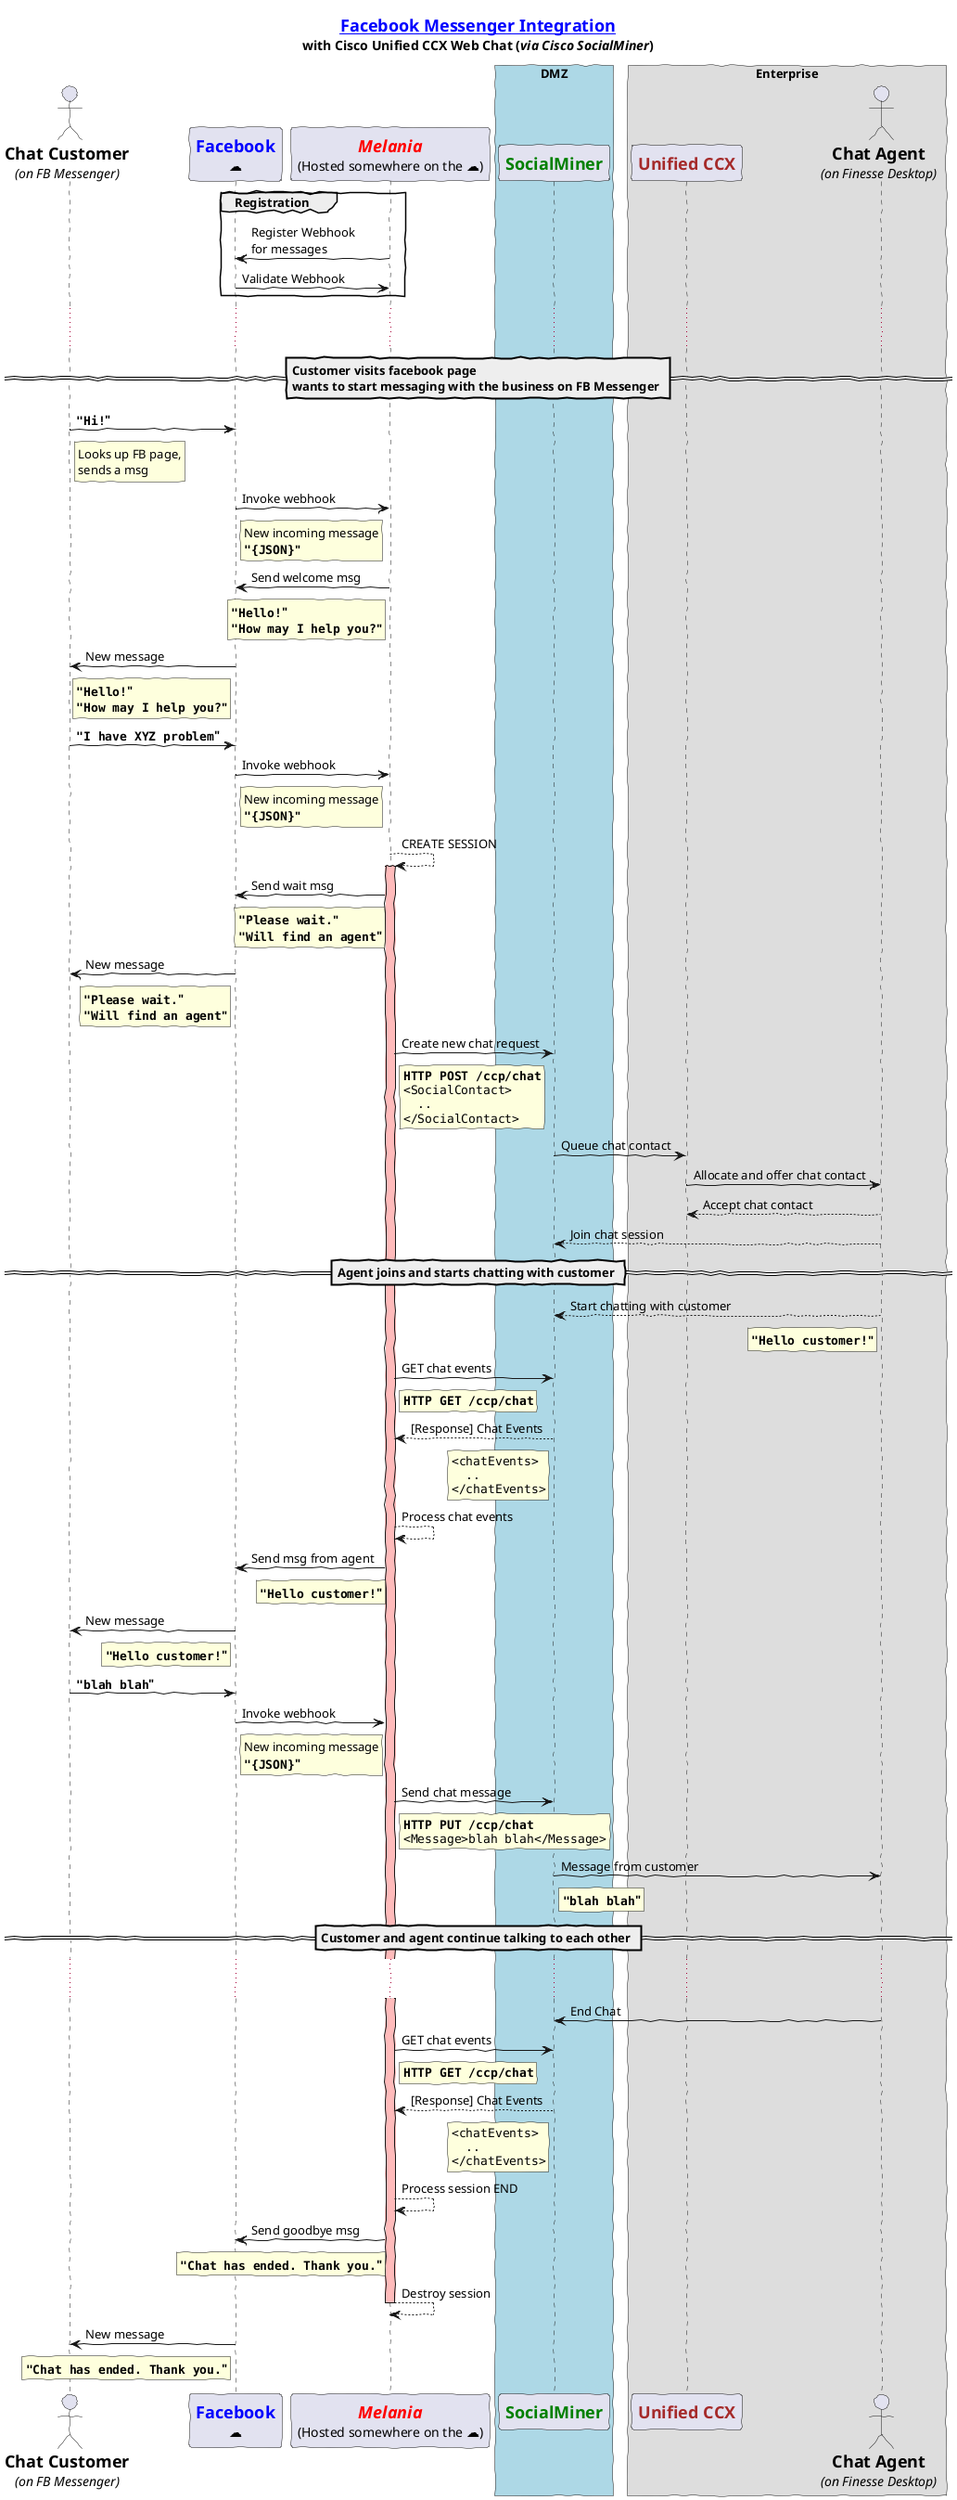 @startuml
!pragma teoz true
skinparam handwritten true

title <size:18><color blue>__Facebook Messenger Integration__</color></size>\nwith Cisco Unified CCX Web Chat (//via Cisco SocialMiner//)

actor customer as "<size:18>**Chat Customer**</size>\n//(on FB Messenger)//"
participant facebook as "<size:18><color blue>**Facebook**</color></size>\n☁"
participant melania as "<size:18><color red>**//Melania//**</color></size>\n(Hosted somewhere on the ☁)"
box "DMZ" #LightBlue
    participant socialminer as "<size:18><color green>**SocialMiner**</color></size>"
end box
box "Enterprise"
    participant ccx as "<size:18><color brown>**Unified CCX**</color></size>"
    actor agent as "<size:18>**Chat Agent**</size>\n//(on Finesse Desktop)//"
end box

group Registration
    melania -> facebook : Register Webhook\nfor messages
    facebook -> melania : Validate Webhook
end

... ...
== Customer visits facebook page\nwants to start messaging with the business on FB Messenger ==

customer -> facebook : **"""Hi!"""**
rnote right of customer
    Looks up FB page,
    sends a msg
end rnote
facebook -> melania : Invoke webhook
rnote right of facebook
    New incoming message
    **"""{JSON}"""**
end rnote

melania -> facebook : Send welcome msg
rnote left of melania
    **"""Hello!"""**
    **"""How may I help you?"""**
end rnote

facebook -> customer : New message
rnote left of facebook
    **"""Hello!"""**
    **"""How may I help you?"""**
end rnote
customer -> facebook : **"""I have XYZ problem"""**
facebook -> melania : Invoke webhook
rnote right of facebook
    New incoming message
    **"""{JSON}"""**
end rnote

melania --> melania : CREATE SESSION
activate melania #FFBBBB
    melania -> facebook : Send wait msg
    rnote left of melania
        **"""Please wait."""**
        **"""Will find an agent"""**
    end rnote
    facebook -> customer : New message
    rnote left of facebook
        **"""Please wait."""**
        **"""Will find an agent"""**
    end rnote

    melania -> socialminer : Create new chat request
    rnote right of melania
        **""HTTP POST /ccp/chat""**
        ""<SocialContact>""
        ""  ..""
        ""</SocialContact>""
    end rnote
    socialminer -> ccx : Queue chat contact
    ccx -> agent : Allocate and offer chat contact
    agent --> ccx : Accept chat contact
    agent --> socialminer : Join chat session

    == Agent joins and starts chatting with customer ==

    agent --> socialminer : Start chatting with customer
    rnote left of agent
        **"""Hello customer!"""**
    end rnote

    melania -> socialminer : GET chat events
    rnote right of melania
        **""HTTP GET /ccp/chat""**
    end rnote
    socialminer --> melania : [Response] Chat Events
    rnote left of socialminer
        ""<chatEvents>""
        ""  ..""
        ""</chatEvents>""
    end rnote

    melania --> melania : Process chat events
    melania -> facebook : Send msg from agent
        rnote left of melania
            **"""Hello customer!"""**
        end rnote
        facebook -> customer : New message
        rnote left of facebook
            **"""Hello customer!"""**
        end rnote

    customer -> facebook : **"""blah blah"""**
    facebook -> melania : Invoke webhook
    rnote right of facebook
        New incoming message
        **"""{JSON}"""**
    end rnote
    melania -> socialminer : Send chat message
    rnote right of melania
        **""HTTP PUT /ccp/chat""**
        ""<Message>blah blah</Message>""
    end rnote
    socialminer -> agent : Message from customer
    rnote right of socialminer
        **"""blah blah"""**
    end rnote

    == Customer and agent continue talking to each other ==

    ... ...

    agent -> socialminer : End Chat
    melania -> socialminer : GET chat events
        rnote right of melania
            **""HTTP GET /ccp/chat""**
        end rnote
        socialminer --> melania : [Response] Chat Events
        rnote left of socialminer
            ""<chatEvents>""
            ""  ..""
            ""</chatEvents>""
        end rnote

        melania --> melania : Process session END
        melania -> facebook : Send goodbye msg
        rnote left of melania
            **"""Chat has ended. Thank you."""**
        end rnote

melania --> melania : Destroy session
deactivate melania

facebook -> customer : New message
rnote left of facebook
    **"""Chat has ended. Thank you."""**
end rnote

@enduml